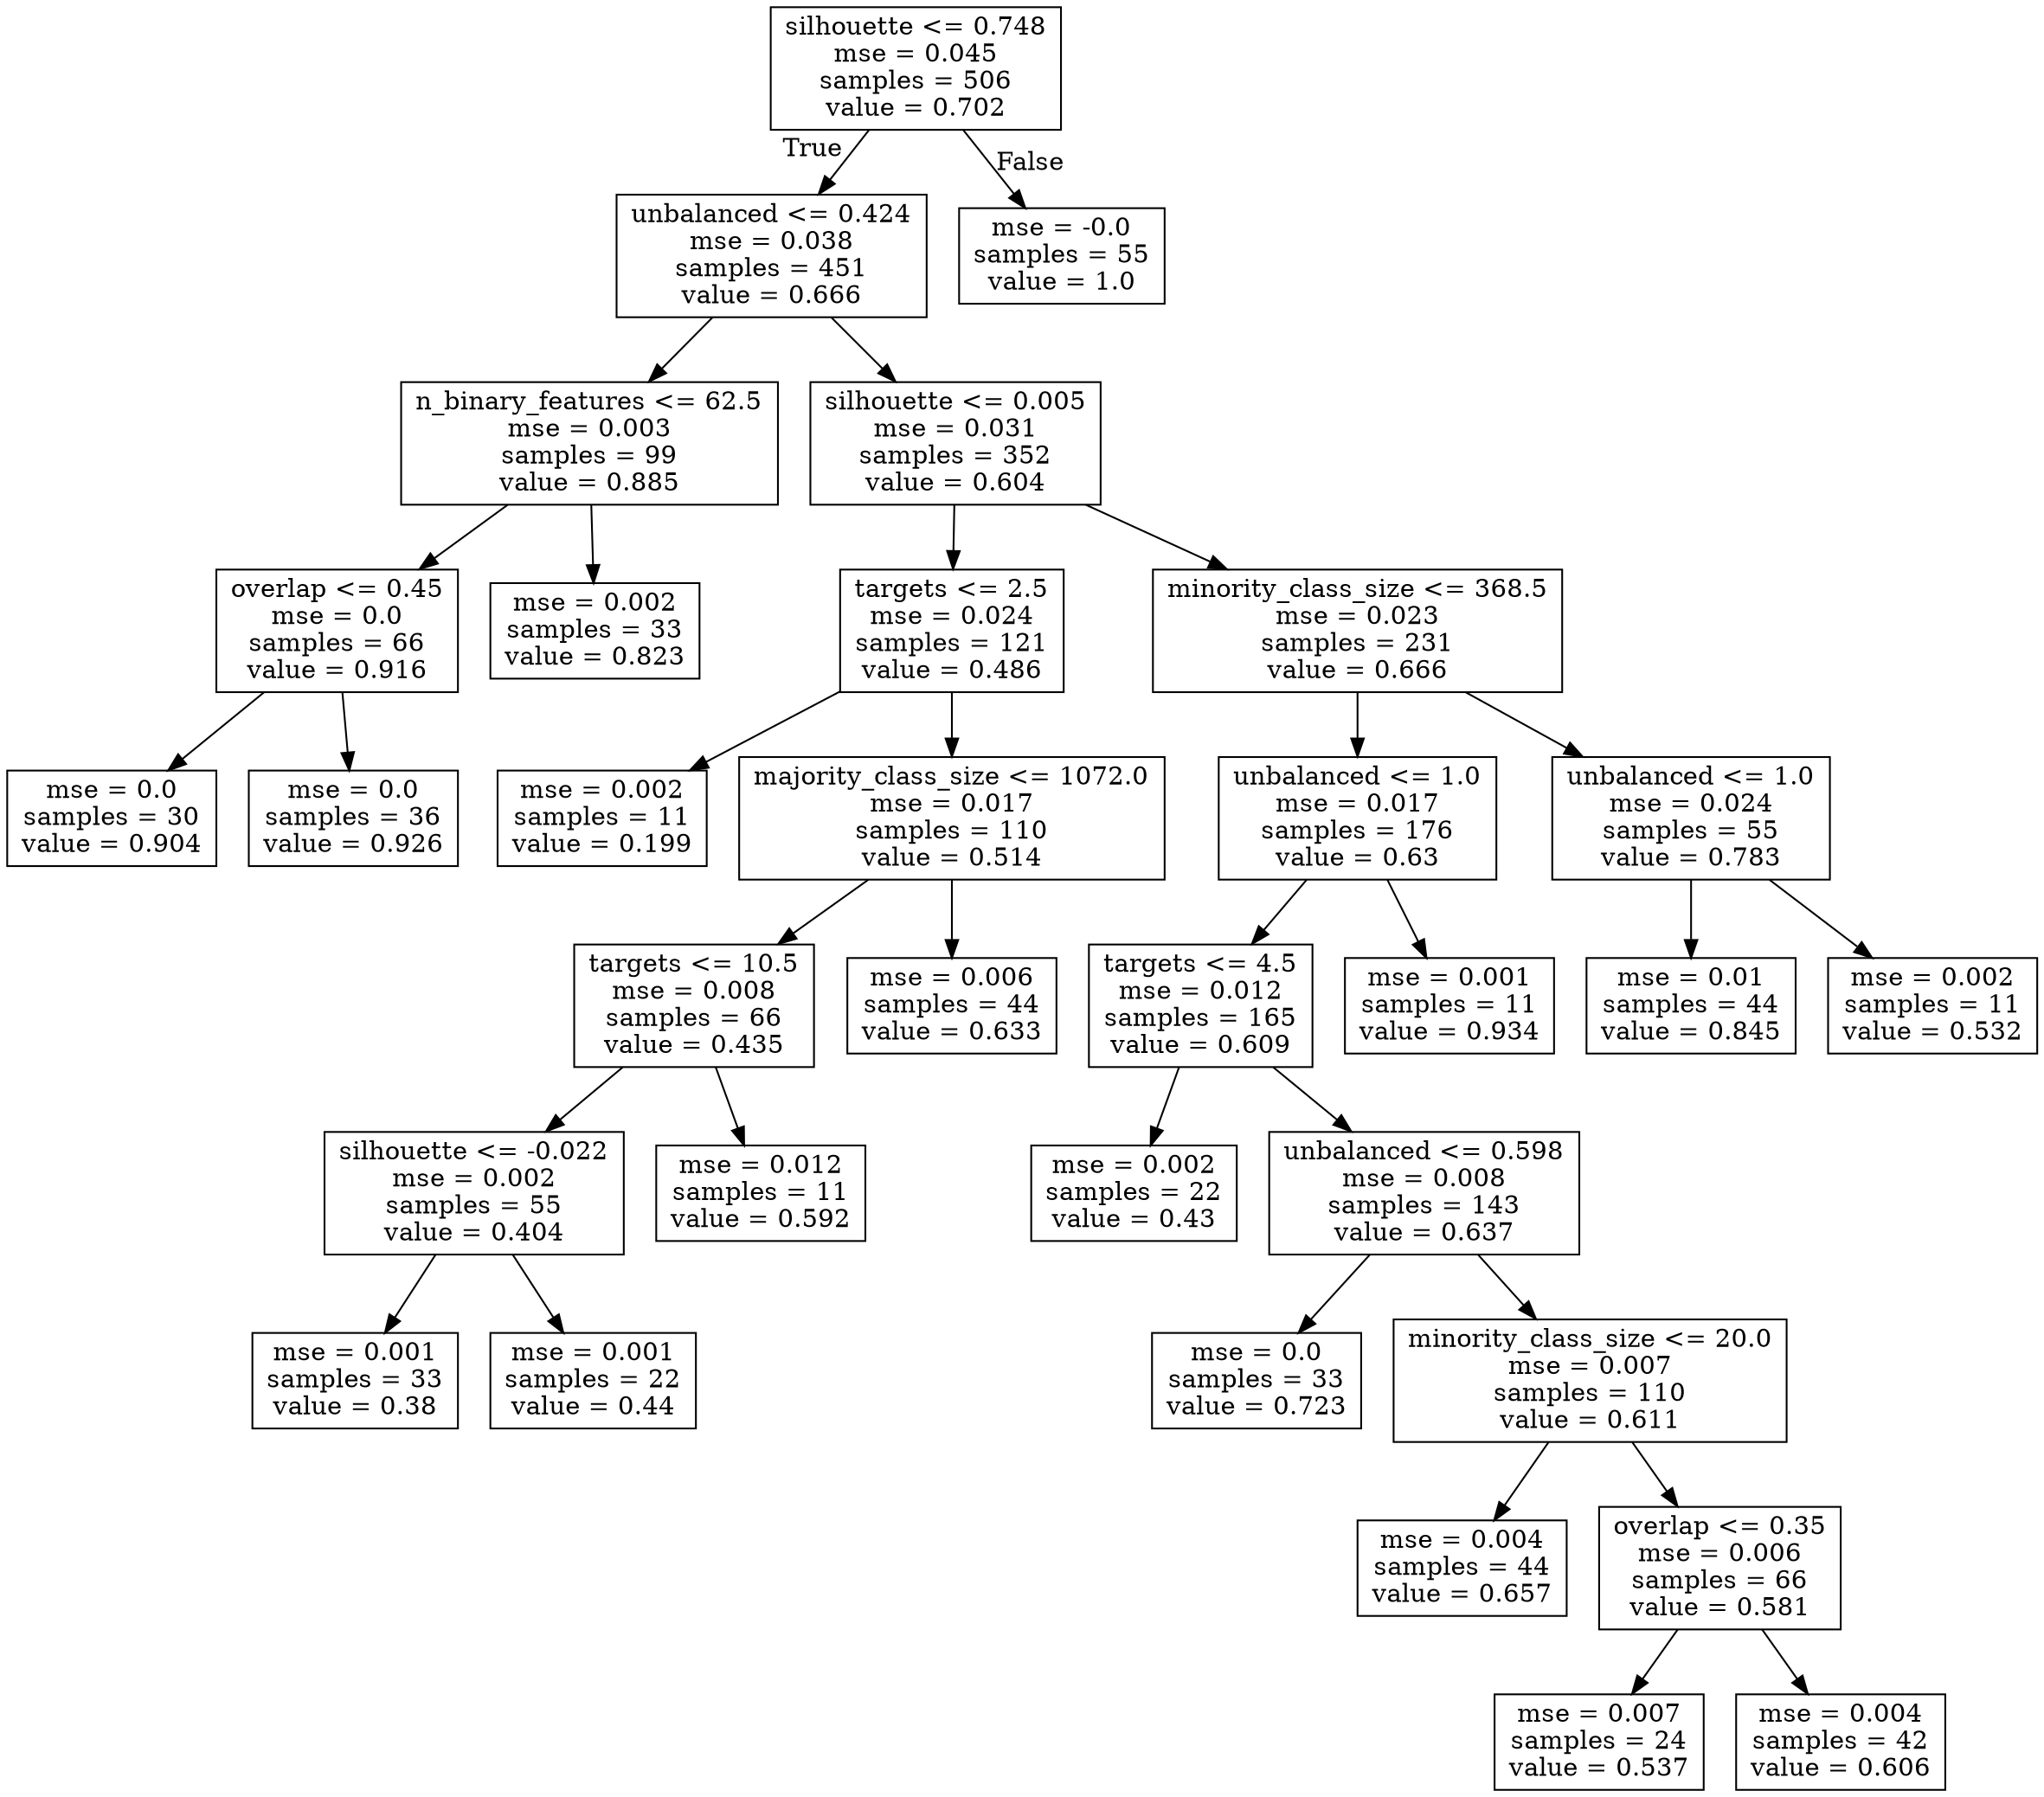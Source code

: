 digraph Tree {
node [shape=box] ;
0 [label="silhouette <= 0.748\nmse = 0.045\nsamples = 506\nvalue = 0.702"] ;
1 [label="unbalanced <= 0.424\nmse = 0.038\nsamples = 451\nvalue = 0.666"] ;
0 -> 1 [labeldistance=2.5, labelangle=45, headlabel="True"] ;
2 [label="n_binary_features <= 62.5\nmse = 0.003\nsamples = 99\nvalue = 0.885"] ;
1 -> 2 ;
3 [label="overlap <= 0.45\nmse = 0.0\nsamples = 66\nvalue = 0.916"] ;
2 -> 3 ;
4 [label="mse = 0.0\nsamples = 30\nvalue = 0.904"] ;
3 -> 4 ;
5 [label="mse = 0.0\nsamples = 36\nvalue = 0.926"] ;
3 -> 5 ;
6 [label="mse = 0.002\nsamples = 33\nvalue = 0.823"] ;
2 -> 6 ;
7 [label="silhouette <= 0.005\nmse = 0.031\nsamples = 352\nvalue = 0.604"] ;
1 -> 7 ;
8 [label="targets <= 2.5\nmse = 0.024\nsamples = 121\nvalue = 0.486"] ;
7 -> 8 ;
9 [label="mse = 0.002\nsamples = 11\nvalue = 0.199"] ;
8 -> 9 ;
10 [label="majority_class_size <= 1072.0\nmse = 0.017\nsamples = 110\nvalue = 0.514"] ;
8 -> 10 ;
11 [label="targets <= 10.5\nmse = 0.008\nsamples = 66\nvalue = 0.435"] ;
10 -> 11 ;
12 [label="silhouette <= -0.022\nmse = 0.002\nsamples = 55\nvalue = 0.404"] ;
11 -> 12 ;
13 [label="mse = 0.001\nsamples = 33\nvalue = 0.38"] ;
12 -> 13 ;
14 [label="mse = 0.001\nsamples = 22\nvalue = 0.44"] ;
12 -> 14 ;
15 [label="mse = 0.012\nsamples = 11\nvalue = 0.592"] ;
11 -> 15 ;
16 [label="mse = 0.006\nsamples = 44\nvalue = 0.633"] ;
10 -> 16 ;
17 [label="minority_class_size <= 368.5\nmse = 0.023\nsamples = 231\nvalue = 0.666"] ;
7 -> 17 ;
18 [label="unbalanced <= 1.0\nmse = 0.017\nsamples = 176\nvalue = 0.63"] ;
17 -> 18 ;
19 [label="targets <= 4.5\nmse = 0.012\nsamples = 165\nvalue = 0.609"] ;
18 -> 19 ;
20 [label="mse = 0.002\nsamples = 22\nvalue = 0.43"] ;
19 -> 20 ;
21 [label="unbalanced <= 0.598\nmse = 0.008\nsamples = 143\nvalue = 0.637"] ;
19 -> 21 ;
22 [label="mse = 0.0\nsamples = 33\nvalue = 0.723"] ;
21 -> 22 ;
23 [label="minority_class_size <= 20.0\nmse = 0.007\nsamples = 110\nvalue = 0.611"] ;
21 -> 23 ;
24 [label="mse = 0.004\nsamples = 44\nvalue = 0.657"] ;
23 -> 24 ;
25 [label="overlap <= 0.35\nmse = 0.006\nsamples = 66\nvalue = 0.581"] ;
23 -> 25 ;
26 [label="mse = 0.007\nsamples = 24\nvalue = 0.537"] ;
25 -> 26 ;
27 [label="mse = 0.004\nsamples = 42\nvalue = 0.606"] ;
25 -> 27 ;
28 [label="mse = 0.001\nsamples = 11\nvalue = 0.934"] ;
18 -> 28 ;
29 [label="unbalanced <= 1.0\nmse = 0.024\nsamples = 55\nvalue = 0.783"] ;
17 -> 29 ;
30 [label="mse = 0.01\nsamples = 44\nvalue = 0.845"] ;
29 -> 30 ;
31 [label="mse = 0.002\nsamples = 11\nvalue = 0.532"] ;
29 -> 31 ;
32 [label="mse = -0.0\nsamples = 55\nvalue = 1.0"] ;
0 -> 32 [labeldistance=2.5, labelangle=-45, headlabel="False"] ;
}